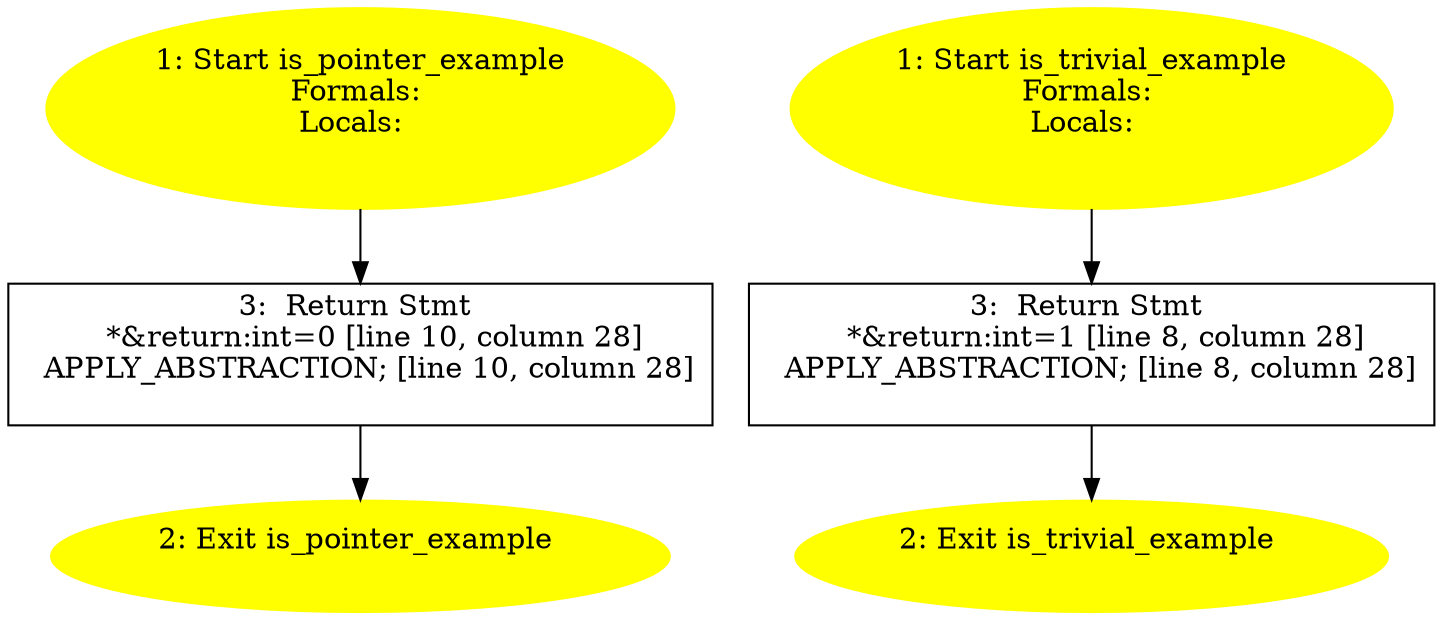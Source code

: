 /* @generated */
digraph cfg {
"is_pointer_example#993450452211025736.0084d63d3d455165560d25605d8a30c1_1" [label="1: Start is_pointer_example\nFormals: \nLocals:  \n  " color=yellow style=filled]
	

	 "is_pointer_example#993450452211025736.0084d63d3d455165560d25605d8a30c1_1" -> "is_pointer_example#993450452211025736.0084d63d3d455165560d25605d8a30c1_3" ;
"is_pointer_example#993450452211025736.0084d63d3d455165560d25605d8a30c1_2" [label="2: Exit is_pointer_example \n  " color=yellow style=filled]
	

"is_pointer_example#993450452211025736.0084d63d3d455165560d25605d8a30c1_3" [label="3:  Return Stmt \n   *&return:int=0 [line 10, column 28]\n  APPLY_ABSTRACTION; [line 10, column 28]\n " shape="box"]
	

	 "is_pointer_example#993450452211025736.0084d63d3d455165560d25605d8a30c1_3" -> "is_pointer_example#993450452211025736.0084d63d3d455165560d25605d8a30c1_2" ;
"is_trivial_example#10742835098923825644.8d15716e7ef1310064fb1fe16e18181f_1" [label="1: Start is_trivial_example\nFormals: \nLocals:  \n  " color=yellow style=filled]
	

	 "is_trivial_example#10742835098923825644.8d15716e7ef1310064fb1fe16e18181f_1" -> "is_trivial_example#10742835098923825644.8d15716e7ef1310064fb1fe16e18181f_3" ;
"is_trivial_example#10742835098923825644.8d15716e7ef1310064fb1fe16e18181f_2" [label="2: Exit is_trivial_example \n  " color=yellow style=filled]
	

"is_trivial_example#10742835098923825644.8d15716e7ef1310064fb1fe16e18181f_3" [label="3:  Return Stmt \n   *&return:int=1 [line 8, column 28]\n  APPLY_ABSTRACTION; [line 8, column 28]\n " shape="box"]
	

	 "is_trivial_example#10742835098923825644.8d15716e7ef1310064fb1fe16e18181f_3" -> "is_trivial_example#10742835098923825644.8d15716e7ef1310064fb1fe16e18181f_2" ;
}
